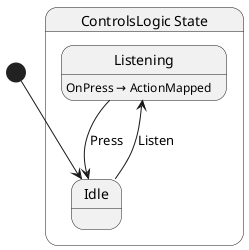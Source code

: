 @startuml ControlsLogic
state "ControlsLogic State" as Yolk_Logic_Controls_ControlsLogic_State {
  state "Listening" as Yolk_Logic_Controls_ControlsLogic_State_Listening
  state "Idle" as Yolk_Logic_Controls_ControlsLogic_State_Idle
}

Yolk_Logic_Controls_ControlsLogic_State_Idle --> Yolk_Logic_Controls_ControlsLogic_State_Listening : Listen
Yolk_Logic_Controls_ControlsLogic_State_Listening --> Yolk_Logic_Controls_ControlsLogic_State_Idle : Press

Yolk_Logic_Controls_ControlsLogic_State_Listening : OnPress → ActionMapped

[*] --> Yolk_Logic_Controls_ControlsLogic_State_Idle
@enduml